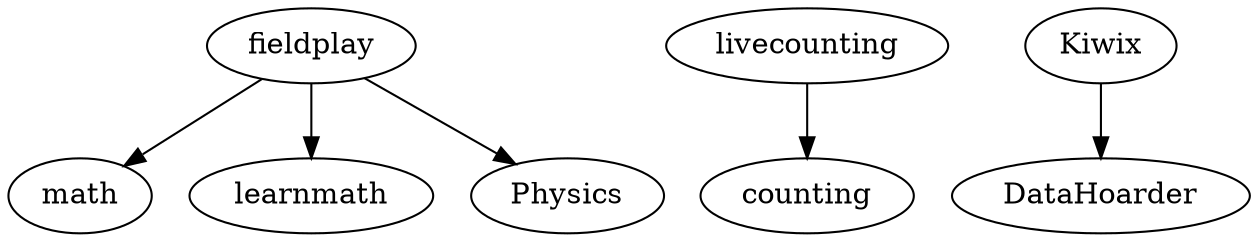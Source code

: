 digraph Add {
  "fieldplay" -> "math" ["weight"=1]
  "fieldplay" -> "learnmath" ["weight"=1]
  "fieldplay" -> "Physics" ["weight"=1]
  "livecounting" -> "counting" ["weight"=1]
  "Kiwix" -> "DataHoarder" ["weight"=1]
}
